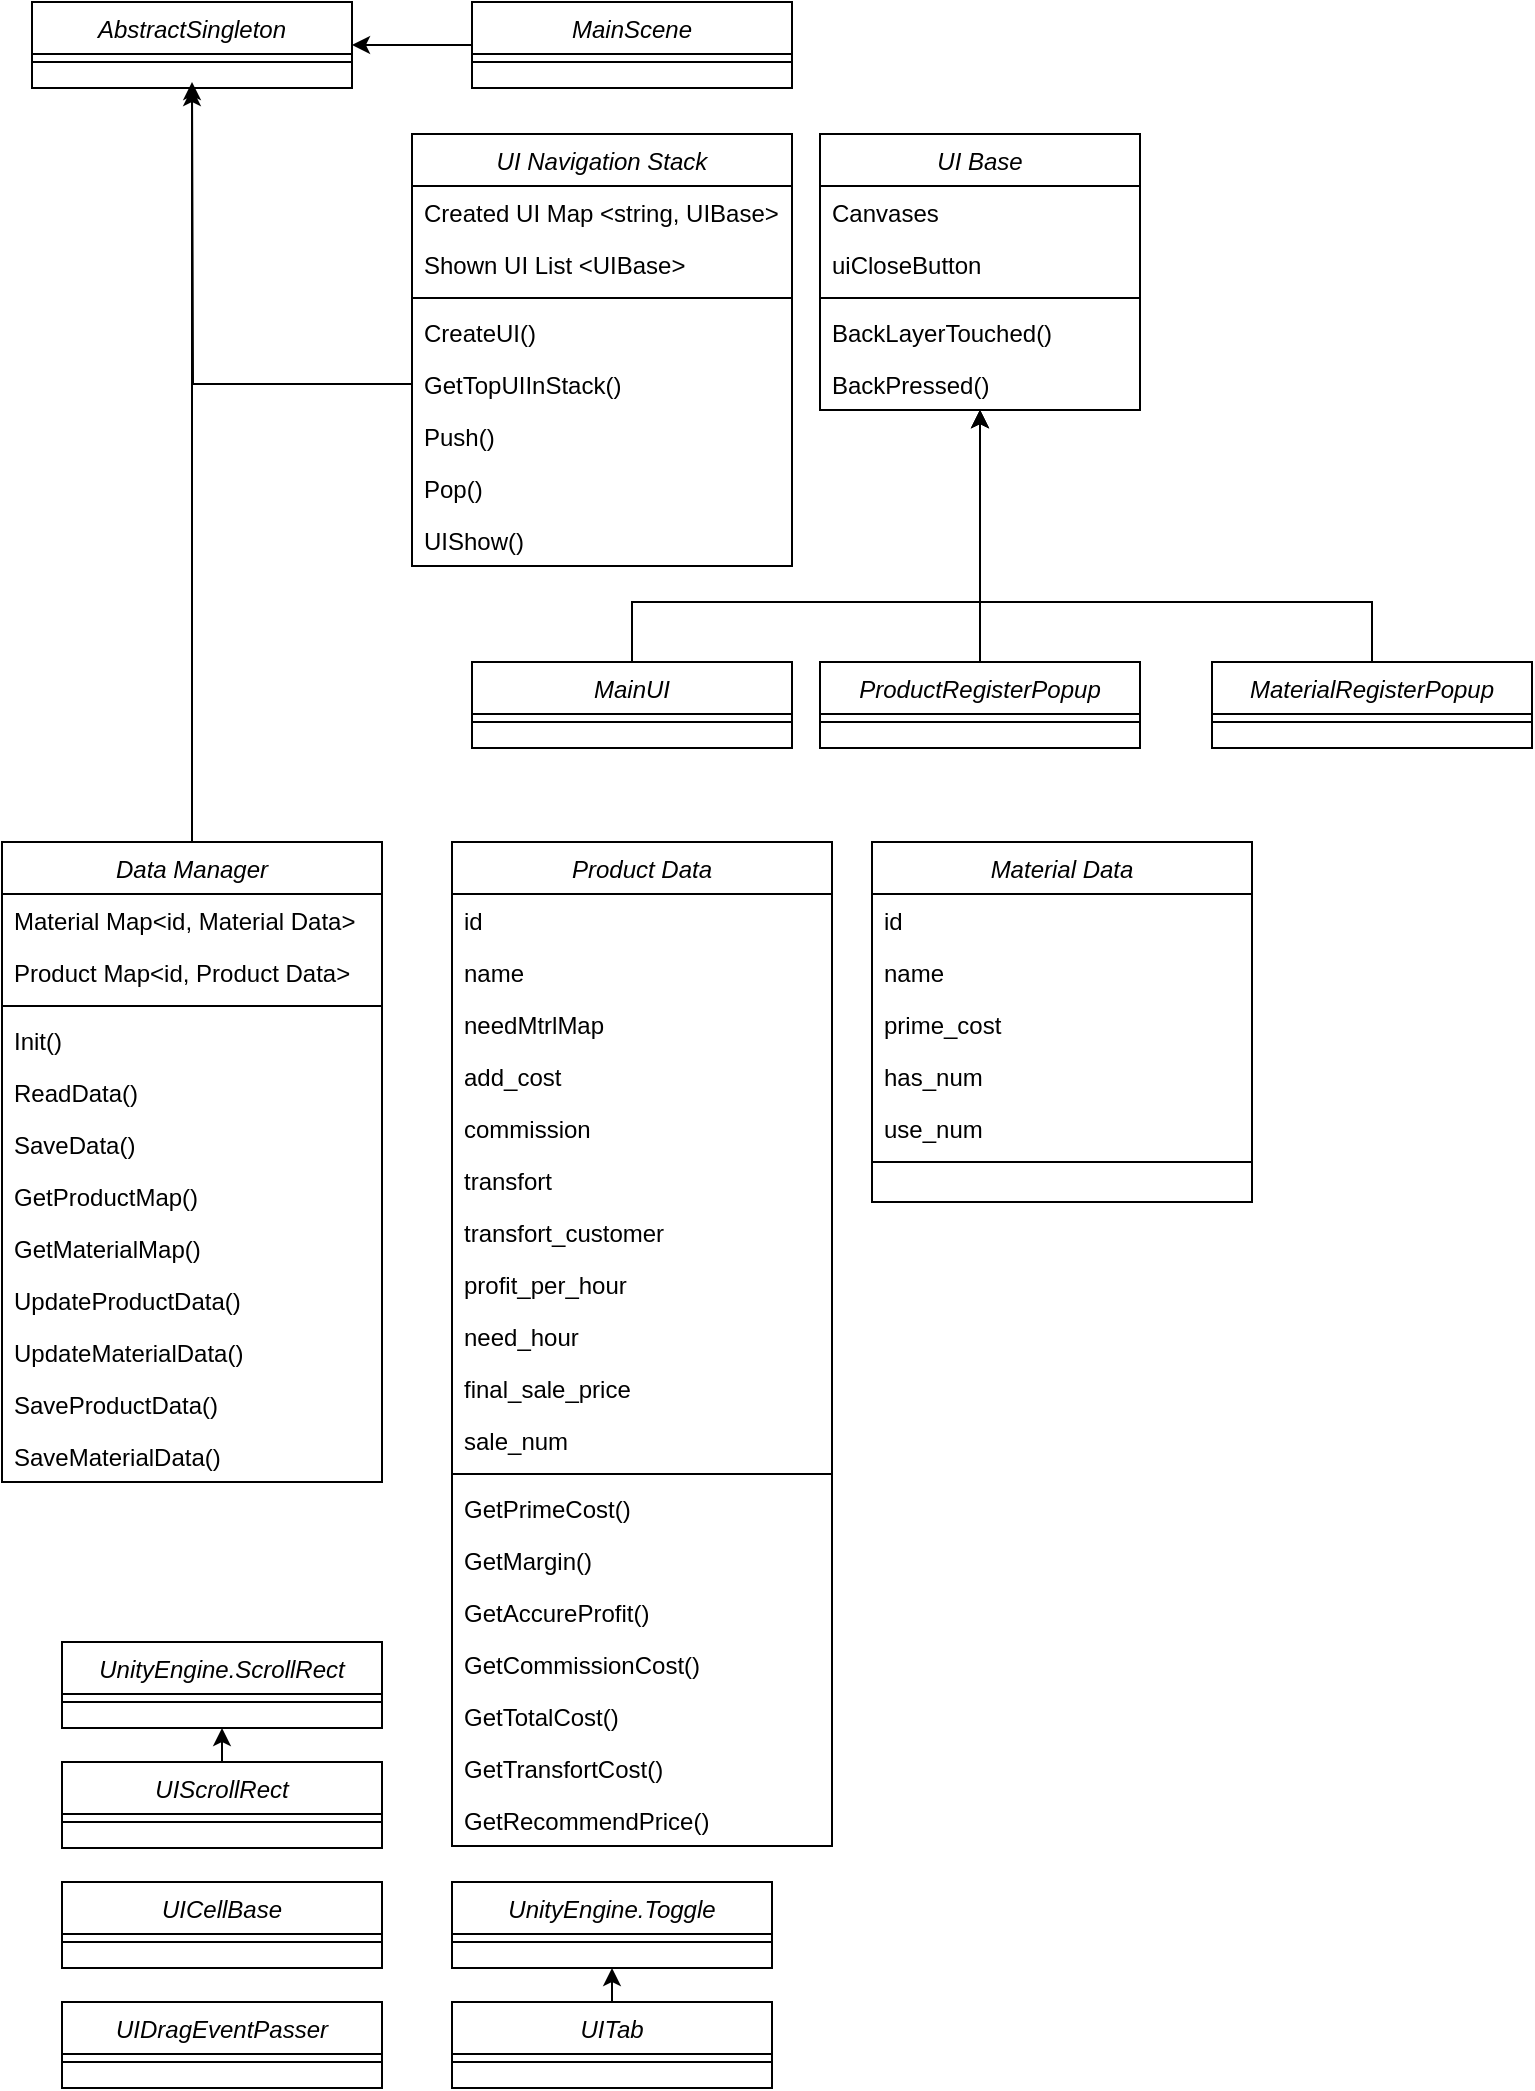 <mxfile version="13.9.2" type="device"><diagram id="C5RBs43oDa-KdzZeNtuy" name="Page-1"><mxGraphModel dx="2889" dy="1065" grid="1" gridSize="10" guides="1" tooltips="1" connect="1" arrows="1" fold="1" page="1" pageScale="1" pageWidth="827" pageHeight="1169" math="0" shadow="0"><root><mxCell id="WIyWlLk6GJQsqaUBKTNV-0"/><mxCell id="WIyWlLk6GJQsqaUBKTNV-1" parent="WIyWlLk6GJQsqaUBKTNV-0"/><mxCell id="NeeRvgZz9x9uVV_H_K7T-0" value="UI Navigation Stack" style="swimlane;fontStyle=2;align=center;verticalAlign=top;childLayout=stackLayout;horizontal=1;startSize=26;horizontalStack=0;resizeParent=1;resizeLast=0;collapsible=1;marginBottom=0;rounded=0;shadow=0;strokeWidth=1;" vertex="1" parent="WIyWlLk6GJQsqaUBKTNV-1"><mxGeometry x="-570" y="96" width="190" height="216" as="geometry"><mxRectangle x="230" y="140" width="160" height="26" as="alternateBounds"/></mxGeometry></mxCell><mxCell id="NeeRvgZz9x9uVV_H_K7T-1" value="Created UI Map &lt;string, UIBase&gt;" style="text;align=left;verticalAlign=top;spacingLeft=4;spacingRight=4;overflow=hidden;rotatable=0;points=[[0,0.5],[1,0.5]];portConstraint=eastwest;" vertex="1" parent="NeeRvgZz9x9uVV_H_K7T-0"><mxGeometry y="26" width="190" height="26" as="geometry"/></mxCell><mxCell id="NeeRvgZz9x9uVV_H_K7T-2" value="Shown UI List &lt;UIBase&gt;" style="text;align=left;verticalAlign=top;spacingLeft=4;spacingRight=4;overflow=hidden;rotatable=0;points=[[0,0.5],[1,0.5]];portConstraint=eastwest;rounded=0;shadow=0;html=0;" vertex="1" parent="NeeRvgZz9x9uVV_H_K7T-0"><mxGeometry y="52" width="190" height="26" as="geometry"/></mxCell><mxCell id="NeeRvgZz9x9uVV_H_K7T-4" value="" style="line;html=1;strokeWidth=1;align=left;verticalAlign=middle;spacingTop=-1;spacingLeft=3;spacingRight=3;rotatable=0;labelPosition=right;points=[];portConstraint=eastwest;" vertex="1" parent="NeeRvgZz9x9uVV_H_K7T-0"><mxGeometry y="78" width="190" height="8" as="geometry"/></mxCell><mxCell id="NeeRvgZz9x9uVV_H_K7T-5" value="CreateUI()&#10;" style="text;align=left;verticalAlign=top;spacingLeft=4;spacingRight=4;overflow=hidden;rotatable=0;points=[[0,0.5],[1,0.5]];portConstraint=eastwest;" vertex="1" parent="NeeRvgZz9x9uVV_H_K7T-0"><mxGeometry y="86" width="190" height="26" as="geometry"/></mxCell><mxCell id="NeeRvgZz9x9uVV_H_K7T-6" value="GetTopUIInStack()" style="text;align=left;verticalAlign=top;spacingLeft=4;spacingRight=4;overflow=hidden;rotatable=0;points=[[0,0.5],[1,0.5]];portConstraint=eastwest;" vertex="1" parent="NeeRvgZz9x9uVV_H_K7T-0"><mxGeometry y="112" width="190" height="26" as="geometry"/></mxCell><mxCell id="NeeRvgZz9x9uVV_H_K7T-10" value="Push()" style="text;align=left;verticalAlign=top;spacingLeft=4;spacingRight=4;overflow=hidden;rotatable=0;points=[[0,0.5],[1,0.5]];portConstraint=eastwest;" vertex="1" parent="NeeRvgZz9x9uVV_H_K7T-0"><mxGeometry y="138" width="190" height="26" as="geometry"/></mxCell><mxCell id="NeeRvgZz9x9uVV_H_K7T-9" value="Pop()" style="text;align=left;verticalAlign=top;spacingLeft=4;spacingRight=4;overflow=hidden;rotatable=0;points=[[0,0.5],[1,0.5]];portConstraint=eastwest;" vertex="1" parent="NeeRvgZz9x9uVV_H_K7T-0"><mxGeometry y="164" width="190" height="26" as="geometry"/></mxCell><mxCell id="NeeRvgZz9x9uVV_H_K7T-8" value="UIShow()" style="text;align=left;verticalAlign=top;spacingLeft=4;spacingRight=4;overflow=hidden;rotatable=0;points=[[0,0.5],[1,0.5]];portConstraint=eastwest;" vertex="1" parent="NeeRvgZz9x9uVV_H_K7T-0"><mxGeometry y="190" width="190" height="26" as="geometry"/></mxCell><mxCell id="NeeRvgZz9x9uVV_H_K7T-11" value="UI Base" style="swimlane;fontStyle=2;align=center;verticalAlign=top;childLayout=stackLayout;horizontal=1;startSize=26;horizontalStack=0;resizeParent=1;resizeLast=0;collapsible=1;marginBottom=0;rounded=0;shadow=0;strokeWidth=1;" vertex="1" parent="WIyWlLk6GJQsqaUBKTNV-1"><mxGeometry x="-366" y="96" width="160" height="138" as="geometry"><mxRectangle x="254" y="290" width="160" height="26" as="alternateBounds"/></mxGeometry></mxCell><mxCell id="NeeRvgZz9x9uVV_H_K7T-12" value="Canvases" style="text;align=left;verticalAlign=top;spacingLeft=4;spacingRight=4;overflow=hidden;rotatable=0;points=[[0,0.5],[1,0.5]];portConstraint=eastwest;" vertex="1" parent="NeeRvgZz9x9uVV_H_K7T-11"><mxGeometry y="26" width="160" height="26" as="geometry"/></mxCell><mxCell id="NeeRvgZz9x9uVV_H_K7T-13" value="uiCloseButton" style="text;align=left;verticalAlign=top;spacingLeft=4;spacingRight=4;overflow=hidden;rotatable=0;points=[[0,0.5],[1,0.5]];portConstraint=eastwest;rounded=0;shadow=0;html=0;" vertex="1" parent="NeeRvgZz9x9uVV_H_K7T-11"><mxGeometry y="52" width="160" height="26" as="geometry"/></mxCell><mxCell id="NeeRvgZz9x9uVV_H_K7T-15" value="" style="line;html=1;strokeWidth=1;align=left;verticalAlign=middle;spacingTop=-1;spacingLeft=3;spacingRight=3;rotatable=0;labelPosition=right;points=[];portConstraint=eastwest;" vertex="1" parent="NeeRvgZz9x9uVV_H_K7T-11"><mxGeometry y="78" width="160" height="8" as="geometry"/></mxCell><mxCell id="NeeRvgZz9x9uVV_H_K7T-16" value="BackLayerTouched()" style="text;align=left;verticalAlign=top;spacingLeft=4;spacingRight=4;overflow=hidden;rotatable=0;points=[[0,0.5],[1,0.5]];portConstraint=eastwest;" vertex="1" parent="NeeRvgZz9x9uVV_H_K7T-11"><mxGeometry y="86" width="160" height="26" as="geometry"/></mxCell><mxCell id="NeeRvgZz9x9uVV_H_K7T-20" value="BackPressed()" style="text;align=left;verticalAlign=top;spacingLeft=4;spacingRight=4;overflow=hidden;rotatable=0;points=[[0,0.5],[1,0.5]];portConstraint=eastwest;" vertex="1" parent="NeeRvgZz9x9uVV_H_K7T-11"><mxGeometry y="112" width="160" height="26" as="geometry"/></mxCell><mxCell id="NeeRvgZz9x9uVV_H_K7T-117" style="edgeStyle=orthogonalEdgeStyle;rounded=0;orthogonalLoop=1;jettySize=auto;html=1;exitX=0.5;exitY=0;exitDx=0;exitDy=0;" edge="1" parent="WIyWlLk6GJQsqaUBKTNV-1" source="NeeRvgZz9x9uVV_H_K7T-21" target="NeeRvgZz9x9uVV_H_K7T-11"><mxGeometry relative="1" as="geometry"><Array as="points"><mxPoint x="-460" y="330"/><mxPoint x="-286" y="330"/></Array></mxGeometry></mxCell><mxCell id="NeeRvgZz9x9uVV_H_K7T-21" value="MainUI" style="swimlane;fontStyle=2;align=center;verticalAlign=top;childLayout=stackLayout;horizontal=1;startSize=26;horizontalStack=0;resizeParent=1;resizeLast=0;collapsible=1;marginBottom=0;rounded=0;shadow=0;strokeWidth=1;" vertex="1" parent="WIyWlLk6GJQsqaUBKTNV-1"><mxGeometry x="-540" y="360" width="160" height="43" as="geometry"><mxRectangle x="230" y="140" width="160" height="26" as="alternateBounds"/></mxGeometry></mxCell><mxCell id="NeeRvgZz9x9uVV_H_K7T-25" value="" style="line;html=1;strokeWidth=1;align=left;verticalAlign=middle;spacingTop=-1;spacingLeft=3;spacingRight=3;rotatable=0;labelPosition=right;points=[];portConstraint=eastwest;" vertex="1" parent="NeeRvgZz9x9uVV_H_K7T-21"><mxGeometry y="26" width="160" height="8" as="geometry"/></mxCell><mxCell id="NeeRvgZz9x9uVV_H_K7T-118" style="edgeStyle=orthogonalEdgeStyle;rounded=0;orthogonalLoop=1;jettySize=auto;html=1;exitX=0.5;exitY=0;exitDx=0;exitDy=0;" edge="1" parent="WIyWlLk6GJQsqaUBKTNV-1" source="NeeRvgZz9x9uVV_H_K7T-34" target="NeeRvgZz9x9uVV_H_K7T-11"><mxGeometry relative="1" as="geometry"/></mxCell><mxCell id="NeeRvgZz9x9uVV_H_K7T-34" value="ProductRegisterPopup" style="swimlane;fontStyle=2;align=center;verticalAlign=top;childLayout=stackLayout;horizontal=1;startSize=26;horizontalStack=0;resizeParent=1;resizeLast=0;collapsible=1;marginBottom=0;rounded=0;shadow=0;strokeWidth=1;" vertex="1" parent="WIyWlLk6GJQsqaUBKTNV-1"><mxGeometry x="-366" y="360" width="160" height="43" as="geometry"><mxRectangle x="230" y="140" width="160" height="26" as="alternateBounds"/></mxGeometry></mxCell><mxCell id="NeeRvgZz9x9uVV_H_K7T-35" value="" style="line;html=1;strokeWidth=1;align=left;verticalAlign=middle;spacingTop=-1;spacingLeft=3;spacingRight=3;rotatable=0;labelPosition=right;points=[];portConstraint=eastwest;" vertex="1" parent="NeeRvgZz9x9uVV_H_K7T-34"><mxGeometry y="26" width="160" height="8" as="geometry"/></mxCell><mxCell id="NeeRvgZz9x9uVV_H_K7T-119" style="edgeStyle=orthogonalEdgeStyle;rounded=0;orthogonalLoop=1;jettySize=auto;html=1;exitX=0.5;exitY=0;exitDx=0;exitDy=0;" edge="1" parent="WIyWlLk6GJQsqaUBKTNV-1" source="NeeRvgZz9x9uVV_H_K7T-37" target="NeeRvgZz9x9uVV_H_K7T-11"><mxGeometry relative="1" as="geometry"><Array as="points"><mxPoint x="-90" y="330"/><mxPoint x="-286" y="330"/></Array></mxGeometry></mxCell><mxCell id="NeeRvgZz9x9uVV_H_K7T-37" value="MaterialRegisterPopup" style="swimlane;fontStyle=2;align=center;verticalAlign=top;childLayout=stackLayout;horizontal=1;startSize=26;horizontalStack=0;resizeParent=1;resizeLast=0;collapsible=1;marginBottom=0;rounded=0;shadow=0;strokeWidth=1;" vertex="1" parent="WIyWlLk6GJQsqaUBKTNV-1"><mxGeometry x="-170" y="360" width="160" height="43" as="geometry"><mxRectangle x="230" y="140" width="160" height="26" as="alternateBounds"/></mxGeometry></mxCell><mxCell id="NeeRvgZz9x9uVV_H_K7T-38" value="" style="line;html=1;strokeWidth=1;align=left;verticalAlign=middle;spacingTop=-1;spacingLeft=3;spacingRight=3;rotatable=0;labelPosition=right;points=[];portConstraint=eastwest;" vertex="1" parent="NeeRvgZz9x9uVV_H_K7T-37"><mxGeometry y="26" width="160" height="8" as="geometry"/></mxCell><mxCell id="NeeRvgZz9x9uVV_H_K7T-114" style="edgeStyle=orthogonalEdgeStyle;rounded=0;orthogonalLoop=1;jettySize=auto;html=1;exitX=0.5;exitY=0;exitDx=0;exitDy=0;entryX=0.5;entryY=1;entryDx=0;entryDy=0;" edge="1" parent="WIyWlLk6GJQsqaUBKTNV-1" source="NeeRvgZz9x9uVV_H_K7T-40" target="NeeRvgZz9x9uVV_H_K7T-110"><mxGeometry relative="1" as="geometry"/></mxCell><mxCell id="NeeRvgZz9x9uVV_H_K7T-40" value="Data Manager" style="swimlane;fontStyle=2;align=center;verticalAlign=top;childLayout=stackLayout;horizontal=1;startSize=26;horizontalStack=0;resizeParent=1;resizeLast=0;collapsible=1;marginBottom=0;rounded=0;shadow=0;strokeWidth=1;" vertex="1" parent="WIyWlLk6GJQsqaUBKTNV-1"><mxGeometry x="-775" y="450" width="190" height="320" as="geometry"><mxRectangle x="230" y="140" width="160" height="26" as="alternateBounds"/></mxGeometry></mxCell><mxCell id="NeeRvgZz9x9uVV_H_K7T-41" value="Material Map&lt;id, Material Data&gt;" style="text;align=left;verticalAlign=top;spacingLeft=4;spacingRight=4;overflow=hidden;rotatable=0;points=[[0,0.5],[1,0.5]];portConstraint=eastwest;" vertex="1" parent="NeeRvgZz9x9uVV_H_K7T-40"><mxGeometry y="26" width="190" height="26" as="geometry"/></mxCell><mxCell id="NeeRvgZz9x9uVV_H_K7T-42" value="Product Map&lt;id, Product Data&gt;" style="text;align=left;verticalAlign=top;spacingLeft=4;spacingRight=4;overflow=hidden;rotatable=0;points=[[0,0.5],[1,0.5]];portConstraint=eastwest;rounded=0;shadow=0;html=0;" vertex="1" parent="NeeRvgZz9x9uVV_H_K7T-40"><mxGeometry y="52" width="190" height="26" as="geometry"/></mxCell><mxCell id="NeeRvgZz9x9uVV_H_K7T-43" value="" style="line;html=1;strokeWidth=1;align=left;verticalAlign=middle;spacingTop=-1;spacingLeft=3;spacingRight=3;rotatable=0;labelPosition=right;points=[];portConstraint=eastwest;" vertex="1" parent="NeeRvgZz9x9uVV_H_K7T-40"><mxGeometry y="78" width="190" height="8" as="geometry"/></mxCell><mxCell id="NeeRvgZz9x9uVV_H_K7T-44" value="Init()" style="text;align=left;verticalAlign=top;spacingLeft=4;spacingRight=4;overflow=hidden;rotatable=0;points=[[0,0.5],[1,0.5]];portConstraint=eastwest;" vertex="1" parent="NeeRvgZz9x9uVV_H_K7T-40"><mxGeometry y="86" width="190" height="26" as="geometry"/></mxCell><mxCell id="NeeRvgZz9x9uVV_H_K7T-45" value="ReadData()" style="text;align=left;verticalAlign=top;spacingLeft=4;spacingRight=4;overflow=hidden;rotatable=0;points=[[0,0.5],[1,0.5]];portConstraint=eastwest;" vertex="1" parent="NeeRvgZz9x9uVV_H_K7T-40"><mxGeometry y="112" width="190" height="26" as="geometry"/></mxCell><mxCell id="NeeRvgZz9x9uVV_H_K7T-46" value="SaveData()" style="text;align=left;verticalAlign=top;spacingLeft=4;spacingRight=4;overflow=hidden;rotatable=0;points=[[0,0.5],[1,0.5]];portConstraint=eastwest;" vertex="1" parent="NeeRvgZz9x9uVV_H_K7T-40"><mxGeometry y="138" width="190" height="26" as="geometry"/></mxCell><mxCell id="NeeRvgZz9x9uVV_H_K7T-47" value="GetProductMap()" style="text;align=left;verticalAlign=top;spacingLeft=4;spacingRight=4;overflow=hidden;rotatable=0;points=[[0,0.5],[1,0.5]];portConstraint=eastwest;" vertex="1" parent="NeeRvgZz9x9uVV_H_K7T-40"><mxGeometry y="164" width="190" height="26" as="geometry"/></mxCell><mxCell id="NeeRvgZz9x9uVV_H_K7T-49" value="GetMaterialMap()" style="text;align=left;verticalAlign=top;spacingLeft=4;spacingRight=4;overflow=hidden;rotatable=0;points=[[0,0.5],[1,0.5]];portConstraint=eastwest;" vertex="1" parent="NeeRvgZz9x9uVV_H_K7T-40"><mxGeometry y="190" width="190" height="26" as="geometry"/></mxCell><mxCell id="NeeRvgZz9x9uVV_H_K7T-52" value="UpdateProductData()" style="text;align=left;verticalAlign=top;spacingLeft=4;spacingRight=4;overflow=hidden;rotatable=0;points=[[0,0.5],[1,0.5]];portConstraint=eastwest;" vertex="1" parent="NeeRvgZz9x9uVV_H_K7T-40"><mxGeometry y="216" width="190" height="26" as="geometry"/></mxCell><mxCell id="NeeRvgZz9x9uVV_H_K7T-51" value="UpdateMaterialData()" style="text;align=left;verticalAlign=top;spacingLeft=4;spacingRight=4;overflow=hidden;rotatable=0;points=[[0,0.5],[1,0.5]];portConstraint=eastwest;" vertex="1" parent="NeeRvgZz9x9uVV_H_K7T-40"><mxGeometry y="242" width="190" height="26" as="geometry"/></mxCell><mxCell id="NeeRvgZz9x9uVV_H_K7T-50" value="SaveProductData()" style="text;align=left;verticalAlign=top;spacingLeft=4;spacingRight=4;overflow=hidden;rotatable=0;points=[[0,0.5],[1,0.5]];portConstraint=eastwest;" vertex="1" parent="NeeRvgZz9x9uVV_H_K7T-40"><mxGeometry y="268" width="190" height="26" as="geometry"/></mxCell><mxCell id="NeeRvgZz9x9uVV_H_K7T-48" value="SaveMaterialData()" style="text;align=left;verticalAlign=top;spacingLeft=4;spacingRight=4;overflow=hidden;rotatable=0;points=[[0,0.5],[1,0.5]];portConstraint=eastwest;" vertex="1" parent="NeeRvgZz9x9uVV_H_K7T-40"><mxGeometry y="294" width="190" height="26" as="geometry"/></mxCell><mxCell id="NeeRvgZz9x9uVV_H_K7T-53" value="Product Data" style="swimlane;fontStyle=2;align=center;verticalAlign=top;childLayout=stackLayout;horizontal=1;startSize=26;horizontalStack=0;resizeParent=1;resizeLast=0;collapsible=1;marginBottom=0;rounded=0;shadow=0;strokeWidth=1;" vertex="1" parent="WIyWlLk6GJQsqaUBKTNV-1"><mxGeometry x="-550" y="450" width="190" height="502" as="geometry"><mxRectangle x="230" y="140" width="160" height="26" as="alternateBounds"/></mxGeometry></mxCell><mxCell id="NeeRvgZz9x9uVV_H_K7T-73" value="id" style="text;align=left;verticalAlign=top;spacingLeft=4;spacingRight=4;overflow=hidden;rotatable=0;points=[[0,0.5],[1,0.5]];portConstraint=eastwest;" vertex="1" parent="NeeRvgZz9x9uVV_H_K7T-53"><mxGeometry y="26" width="190" height="26" as="geometry"/></mxCell><mxCell id="NeeRvgZz9x9uVV_H_K7T-54" value="name" style="text;align=left;verticalAlign=top;spacingLeft=4;spacingRight=4;overflow=hidden;rotatable=0;points=[[0,0.5],[1,0.5]];portConstraint=eastwest;" vertex="1" parent="NeeRvgZz9x9uVV_H_K7T-53"><mxGeometry y="52" width="190" height="26" as="geometry"/></mxCell><mxCell id="NeeRvgZz9x9uVV_H_K7T-67" value="needMtrlMap" style="text;align=left;verticalAlign=top;spacingLeft=4;spacingRight=4;overflow=hidden;rotatable=0;points=[[0,0.5],[1,0.5]];portConstraint=eastwest;rounded=0;shadow=0;html=0;" vertex="1" parent="NeeRvgZz9x9uVV_H_K7T-53"><mxGeometry y="78" width="190" height="26" as="geometry"/></mxCell><mxCell id="NeeRvgZz9x9uVV_H_K7T-69" value="add_cost" style="text;align=left;verticalAlign=top;spacingLeft=4;spacingRight=4;overflow=hidden;rotatable=0;points=[[0,0.5],[1,0.5]];portConstraint=eastwest;rounded=0;shadow=0;html=0;" vertex="1" parent="NeeRvgZz9x9uVV_H_K7T-53"><mxGeometry y="104" width="190" height="26" as="geometry"/></mxCell><mxCell id="NeeRvgZz9x9uVV_H_K7T-68" value="commission" style="text;align=left;verticalAlign=top;spacingLeft=4;spacingRight=4;overflow=hidden;rotatable=0;points=[[0,0.5],[1,0.5]];portConstraint=eastwest;rounded=0;shadow=0;html=0;" vertex="1" parent="NeeRvgZz9x9uVV_H_K7T-53"><mxGeometry y="130" width="190" height="26" as="geometry"/></mxCell><mxCell id="NeeRvgZz9x9uVV_H_K7T-66" value="transfort" style="text;align=left;verticalAlign=top;spacingLeft=4;spacingRight=4;overflow=hidden;rotatable=0;points=[[0,0.5],[1,0.5]];portConstraint=eastwest;rounded=0;shadow=0;html=0;" vertex="1" parent="NeeRvgZz9x9uVV_H_K7T-53"><mxGeometry y="156" width="190" height="26" as="geometry"/></mxCell><mxCell id="NeeRvgZz9x9uVV_H_K7T-70" value="transfort_customer" style="text;align=left;verticalAlign=top;spacingLeft=4;spacingRight=4;overflow=hidden;rotatable=0;points=[[0,0.5],[1,0.5]];portConstraint=eastwest;rounded=0;shadow=0;html=0;" vertex="1" parent="NeeRvgZz9x9uVV_H_K7T-53"><mxGeometry y="182" width="190" height="26" as="geometry"/></mxCell><mxCell id="NeeRvgZz9x9uVV_H_K7T-72" value="profit_per_hour" style="text;align=left;verticalAlign=top;spacingLeft=4;spacingRight=4;overflow=hidden;rotatable=0;points=[[0,0.5],[1,0.5]];portConstraint=eastwest;rounded=0;shadow=0;html=0;" vertex="1" parent="NeeRvgZz9x9uVV_H_K7T-53"><mxGeometry y="208" width="190" height="26" as="geometry"/></mxCell><mxCell id="NeeRvgZz9x9uVV_H_K7T-71" value="need_hour" style="text;align=left;verticalAlign=top;spacingLeft=4;spacingRight=4;overflow=hidden;rotatable=0;points=[[0,0.5],[1,0.5]];portConstraint=eastwest;rounded=0;shadow=0;html=0;" vertex="1" parent="NeeRvgZz9x9uVV_H_K7T-53"><mxGeometry y="234" width="190" height="26" as="geometry"/></mxCell><mxCell id="NeeRvgZz9x9uVV_H_K7T-93" value="final_sale_price" style="text;align=left;verticalAlign=top;spacingLeft=4;spacingRight=4;overflow=hidden;rotatable=0;points=[[0,0.5],[1,0.5]];portConstraint=eastwest;rounded=0;shadow=0;html=0;" vertex="1" parent="NeeRvgZz9x9uVV_H_K7T-53"><mxGeometry y="260" width="190" height="26" as="geometry"/></mxCell><mxCell id="NeeRvgZz9x9uVV_H_K7T-55" value="sale_num" style="text;align=left;verticalAlign=top;spacingLeft=4;spacingRight=4;overflow=hidden;rotatable=0;points=[[0,0.5],[1,0.5]];portConstraint=eastwest;rounded=0;shadow=0;html=0;" vertex="1" parent="NeeRvgZz9x9uVV_H_K7T-53"><mxGeometry y="286" width="190" height="26" as="geometry"/></mxCell><mxCell id="NeeRvgZz9x9uVV_H_K7T-56" value="" style="line;html=1;strokeWidth=1;align=left;verticalAlign=middle;spacingTop=-1;spacingLeft=3;spacingRight=3;rotatable=0;labelPosition=right;points=[];portConstraint=eastwest;" vertex="1" parent="NeeRvgZz9x9uVV_H_K7T-53"><mxGeometry y="312" width="190" height="8" as="geometry"/></mxCell><mxCell id="NeeRvgZz9x9uVV_H_K7T-57" value="GetPrimeCost()" style="text;align=left;verticalAlign=top;spacingLeft=4;spacingRight=4;overflow=hidden;rotatable=0;points=[[0,0.5],[1,0.5]];portConstraint=eastwest;" vertex="1" parent="NeeRvgZz9x9uVV_H_K7T-53"><mxGeometry y="320" width="190" height="26" as="geometry"/></mxCell><mxCell id="NeeRvgZz9x9uVV_H_K7T-58" value="GetMargin()" style="text;align=left;verticalAlign=top;spacingLeft=4;spacingRight=4;overflow=hidden;rotatable=0;points=[[0,0.5],[1,0.5]];portConstraint=eastwest;" vertex="1" parent="NeeRvgZz9x9uVV_H_K7T-53"><mxGeometry y="346" width="190" height="26" as="geometry"/></mxCell><mxCell id="NeeRvgZz9x9uVV_H_K7T-59" value="GetAccureProfit()" style="text;align=left;verticalAlign=top;spacingLeft=4;spacingRight=4;overflow=hidden;rotatable=0;points=[[0,0.5],[1,0.5]];portConstraint=eastwest;" vertex="1" parent="NeeRvgZz9x9uVV_H_K7T-53"><mxGeometry y="372" width="190" height="26" as="geometry"/></mxCell><mxCell id="NeeRvgZz9x9uVV_H_K7T-60" value="GetCommissionCost()" style="text;align=left;verticalAlign=top;spacingLeft=4;spacingRight=4;overflow=hidden;rotatable=0;points=[[0,0.5],[1,0.5]];portConstraint=eastwest;" vertex="1" parent="NeeRvgZz9x9uVV_H_K7T-53"><mxGeometry y="398" width="190" height="26" as="geometry"/></mxCell><mxCell id="NeeRvgZz9x9uVV_H_K7T-61" value="GetTotalCost()" style="text;align=left;verticalAlign=top;spacingLeft=4;spacingRight=4;overflow=hidden;rotatable=0;points=[[0,0.5],[1,0.5]];portConstraint=eastwest;" vertex="1" parent="NeeRvgZz9x9uVV_H_K7T-53"><mxGeometry y="424" width="190" height="26" as="geometry"/></mxCell><mxCell id="NeeRvgZz9x9uVV_H_K7T-62" value="GetTransfortCost()" style="text;align=left;verticalAlign=top;spacingLeft=4;spacingRight=4;overflow=hidden;rotatable=0;points=[[0,0.5],[1,0.5]];portConstraint=eastwest;" vertex="1" parent="NeeRvgZz9x9uVV_H_K7T-53"><mxGeometry y="450" width="190" height="26" as="geometry"/></mxCell><mxCell id="NeeRvgZz9x9uVV_H_K7T-63" value="GetRecommendPrice()" style="text;align=left;verticalAlign=top;spacingLeft=4;spacingRight=4;overflow=hidden;rotatable=0;points=[[0,0.5],[1,0.5]];portConstraint=eastwest;" vertex="1" parent="NeeRvgZz9x9uVV_H_K7T-53"><mxGeometry y="476" width="190" height="26" as="geometry"/></mxCell><mxCell id="NeeRvgZz9x9uVV_H_K7T-74" value="Material Data" style="swimlane;fontStyle=2;align=center;verticalAlign=top;childLayout=stackLayout;horizontal=1;startSize=26;horizontalStack=0;resizeParent=1;resizeLast=0;collapsible=1;marginBottom=0;rounded=0;shadow=0;strokeWidth=1;" vertex="1" parent="WIyWlLk6GJQsqaUBKTNV-1"><mxGeometry x="-340" y="450" width="190" height="180" as="geometry"><mxRectangle x="230" y="140" width="160" height="26" as="alternateBounds"/></mxGeometry></mxCell><mxCell id="NeeRvgZz9x9uVV_H_K7T-75" value="id" style="text;align=left;verticalAlign=top;spacingLeft=4;spacingRight=4;overflow=hidden;rotatable=0;points=[[0,0.5],[1,0.5]];portConstraint=eastwest;" vertex="1" parent="NeeRvgZz9x9uVV_H_K7T-74"><mxGeometry y="26" width="190" height="26" as="geometry"/></mxCell><mxCell id="NeeRvgZz9x9uVV_H_K7T-76" value="name" style="text;align=left;verticalAlign=top;spacingLeft=4;spacingRight=4;overflow=hidden;rotatable=0;points=[[0,0.5],[1,0.5]];portConstraint=eastwest;" vertex="1" parent="NeeRvgZz9x9uVV_H_K7T-74"><mxGeometry y="52" width="190" height="26" as="geometry"/></mxCell><mxCell id="NeeRvgZz9x9uVV_H_K7T-77" value="prime_cost" style="text;align=left;verticalAlign=top;spacingLeft=4;spacingRight=4;overflow=hidden;rotatable=0;points=[[0,0.5],[1,0.5]];portConstraint=eastwest;rounded=0;shadow=0;html=0;" vertex="1" parent="NeeRvgZz9x9uVV_H_K7T-74"><mxGeometry y="78" width="190" height="26" as="geometry"/></mxCell><mxCell id="NeeRvgZz9x9uVV_H_K7T-78" value="has_num" style="text;align=left;verticalAlign=top;spacingLeft=4;spacingRight=4;overflow=hidden;rotatable=0;points=[[0,0.5],[1,0.5]];portConstraint=eastwest;rounded=0;shadow=0;html=0;" vertex="1" parent="NeeRvgZz9x9uVV_H_K7T-74"><mxGeometry y="104" width="190" height="26" as="geometry"/></mxCell><mxCell id="NeeRvgZz9x9uVV_H_K7T-79" value="use_num" style="text;align=left;verticalAlign=top;spacingLeft=4;spacingRight=4;overflow=hidden;rotatable=0;points=[[0,0.5],[1,0.5]];portConstraint=eastwest;rounded=0;shadow=0;html=0;" vertex="1" parent="NeeRvgZz9x9uVV_H_K7T-74"><mxGeometry y="130" width="190" height="26" as="geometry"/></mxCell><mxCell id="NeeRvgZz9x9uVV_H_K7T-85" value="" style="line;html=1;strokeWidth=1;align=left;verticalAlign=middle;spacingTop=-1;spacingLeft=3;spacingRight=3;rotatable=0;labelPosition=right;points=[];portConstraint=eastwest;" vertex="1" parent="NeeRvgZz9x9uVV_H_K7T-74"><mxGeometry y="156" width="190" height="8" as="geometry"/></mxCell><mxCell id="NeeRvgZz9x9uVV_H_K7T-95" value="UnityEngine.ScrollRect" style="swimlane;fontStyle=2;align=center;verticalAlign=top;childLayout=stackLayout;horizontal=1;startSize=26;horizontalStack=0;resizeParent=1;resizeLast=0;collapsible=1;marginBottom=0;rounded=0;shadow=0;strokeWidth=1;" vertex="1" parent="WIyWlLk6GJQsqaUBKTNV-1"><mxGeometry x="-745" y="850" width="160" height="43" as="geometry"><mxRectangle x="230" y="140" width="160" height="26" as="alternateBounds"/></mxGeometry></mxCell><mxCell id="NeeRvgZz9x9uVV_H_K7T-96" value="" style="line;html=1;strokeWidth=1;align=left;verticalAlign=middle;spacingTop=-1;spacingLeft=3;spacingRight=3;rotatable=0;labelPosition=right;points=[];portConstraint=eastwest;" vertex="1" parent="NeeRvgZz9x9uVV_H_K7T-95"><mxGeometry y="26" width="160" height="8" as="geometry"/></mxCell><mxCell id="NeeRvgZz9x9uVV_H_K7T-100" style="edgeStyle=orthogonalEdgeStyle;rounded=0;orthogonalLoop=1;jettySize=auto;html=1;exitX=0.5;exitY=0;exitDx=0;exitDy=0;entryX=0.5;entryY=1;entryDx=0;entryDy=0;" edge="1" parent="WIyWlLk6GJQsqaUBKTNV-1" source="NeeRvgZz9x9uVV_H_K7T-97" target="NeeRvgZz9x9uVV_H_K7T-95"><mxGeometry relative="1" as="geometry"/></mxCell><mxCell id="NeeRvgZz9x9uVV_H_K7T-97" value="UIScrollRect" style="swimlane;fontStyle=2;align=center;verticalAlign=top;childLayout=stackLayout;horizontal=1;startSize=26;horizontalStack=0;resizeParent=1;resizeLast=0;collapsible=1;marginBottom=0;rounded=0;shadow=0;strokeWidth=1;" vertex="1" parent="WIyWlLk6GJQsqaUBKTNV-1"><mxGeometry x="-745" y="910" width="160" height="43" as="geometry"><mxRectangle x="230" y="140" width="160" height="26" as="alternateBounds"/></mxGeometry></mxCell><mxCell id="NeeRvgZz9x9uVV_H_K7T-98" value="" style="line;html=1;strokeWidth=1;align=left;verticalAlign=middle;spacingTop=-1;spacingLeft=3;spacingRight=3;rotatable=0;labelPosition=right;points=[];portConstraint=eastwest;" vertex="1" parent="NeeRvgZz9x9uVV_H_K7T-97"><mxGeometry y="26" width="160" height="8" as="geometry"/></mxCell><mxCell id="NeeRvgZz9x9uVV_H_K7T-101" value="UnityEngine.Toggle" style="swimlane;fontStyle=2;align=center;verticalAlign=top;childLayout=stackLayout;horizontal=1;startSize=26;horizontalStack=0;resizeParent=1;resizeLast=0;collapsible=1;marginBottom=0;rounded=0;shadow=0;strokeWidth=1;" vertex="1" parent="WIyWlLk6GJQsqaUBKTNV-1"><mxGeometry x="-550" y="970" width="160" height="43" as="geometry"><mxRectangle x="230" y="140" width="160" height="26" as="alternateBounds"/></mxGeometry></mxCell><mxCell id="NeeRvgZz9x9uVV_H_K7T-102" value="" style="line;html=1;strokeWidth=1;align=left;verticalAlign=middle;spacingTop=-1;spacingLeft=3;spacingRight=3;rotatable=0;labelPosition=right;points=[];portConstraint=eastwest;" vertex="1" parent="NeeRvgZz9x9uVV_H_K7T-101"><mxGeometry y="26" width="160" height="8" as="geometry"/></mxCell><mxCell id="NeeRvgZz9x9uVV_H_K7T-103" style="edgeStyle=orthogonalEdgeStyle;rounded=0;orthogonalLoop=1;jettySize=auto;html=1;exitX=0.5;exitY=0;exitDx=0;exitDy=0;entryX=0.5;entryY=1;entryDx=0;entryDy=0;" edge="1" parent="WIyWlLk6GJQsqaUBKTNV-1" source="NeeRvgZz9x9uVV_H_K7T-104" target="NeeRvgZz9x9uVV_H_K7T-101"><mxGeometry relative="1" as="geometry"/></mxCell><mxCell id="NeeRvgZz9x9uVV_H_K7T-104" value="UITab" style="swimlane;fontStyle=2;align=center;verticalAlign=top;childLayout=stackLayout;horizontal=1;startSize=26;horizontalStack=0;resizeParent=1;resizeLast=0;collapsible=1;marginBottom=0;rounded=0;shadow=0;strokeWidth=1;" vertex="1" parent="WIyWlLk6GJQsqaUBKTNV-1"><mxGeometry x="-550" y="1030" width="160" height="43" as="geometry"><mxRectangle x="230" y="140" width="160" height="26" as="alternateBounds"/></mxGeometry></mxCell><mxCell id="NeeRvgZz9x9uVV_H_K7T-105" value="" style="line;html=1;strokeWidth=1;align=left;verticalAlign=middle;spacingTop=-1;spacingLeft=3;spacingRight=3;rotatable=0;labelPosition=right;points=[];portConstraint=eastwest;" vertex="1" parent="NeeRvgZz9x9uVV_H_K7T-104"><mxGeometry y="26" width="160" height="8" as="geometry"/></mxCell><mxCell id="NeeRvgZz9x9uVV_H_K7T-106" value="UICellBase" style="swimlane;fontStyle=2;align=center;verticalAlign=top;childLayout=stackLayout;horizontal=1;startSize=26;horizontalStack=0;resizeParent=1;resizeLast=0;collapsible=1;marginBottom=0;rounded=0;shadow=0;strokeWidth=1;" vertex="1" parent="WIyWlLk6GJQsqaUBKTNV-1"><mxGeometry x="-745" y="970" width="160" height="43" as="geometry"><mxRectangle x="230" y="140" width="160" height="26" as="alternateBounds"/></mxGeometry></mxCell><mxCell id="NeeRvgZz9x9uVV_H_K7T-107" value="" style="line;html=1;strokeWidth=1;align=left;verticalAlign=middle;spacingTop=-1;spacingLeft=3;spacingRight=3;rotatable=0;labelPosition=right;points=[];portConstraint=eastwest;" vertex="1" parent="NeeRvgZz9x9uVV_H_K7T-106"><mxGeometry y="26" width="160" height="8" as="geometry"/></mxCell><mxCell id="NeeRvgZz9x9uVV_H_K7T-108" value="UIDragEventPasser" style="swimlane;fontStyle=2;align=center;verticalAlign=top;childLayout=stackLayout;horizontal=1;startSize=26;horizontalStack=0;resizeParent=1;resizeLast=0;collapsible=1;marginBottom=0;rounded=0;shadow=0;strokeWidth=1;" vertex="1" parent="WIyWlLk6GJQsqaUBKTNV-1"><mxGeometry x="-745" y="1030" width="160" height="43" as="geometry"><mxRectangle x="230" y="140" width="160" height="26" as="alternateBounds"/></mxGeometry></mxCell><mxCell id="NeeRvgZz9x9uVV_H_K7T-109" value="" style="line;html=1;strokeWidth=1;align=left;verticalAlign=middle;spacingTop=-1;spacingLeft=3;spacingRight=3;rotatable=0;labelPosition=right;points=[];portConstraint=eastwest;" vertex="1" parent="NeeRvgZz9x9uVV_H_K7T-108"><mxGeometry y="26" width="160" height="8" as="geometry"/></mxCell><mxCell id="NeeRvgZz9x9uVV_H_K7T-110" value="AbstractSingleton&#10;" style="swimlane;fontStyle=2;align=center;verticalAlign=top;childLayout=stackLayout;horizontal=1;startSize=26;horizontalStack=0;resizeParent=1;resizeLast=0;collapsible=1;marginBottom=0;rounded=0;shadow=0;strokeWidth=1;" vertex="1" parent="WIyWlLk6GJQsqaUBKTNV-1"><mxGeometry x="-760" y="30" width="160" height="43" as="geometry"><mxRectangle x="230" y="140" width="160" height="26" as="alternateBounds"/></mxGeometry></mxCell><mxCell id="NeeRvgZz9x9uVV_H_K7T-111" value="" style="line;html=1;strokeWidth=1;align=left;verticalAlign=middle;spacingTop=-1;spacingLeft=3;spacingRight=3;rotatable=0;labelPosition=right;points=[];portConstraint=eastwest;" vertex="1" parent="NeeRvgZz9x9uVV_H_K7T-110"><mxGeometry y="26" width="160" height="8" as="geometry"/></mxCell><mxCell id="NeeRvgZz9x9uVV_H_K7T-116" style="edgeStyle=orthogonalEdgeStyle;rounded=0;orthogonalLoop=1;jettySize=auto;html=1;exitX=0;exitY=0.5;exitDx=0;exitDy=0;entryX=1;entryY=0.5;entryDx=0;entryDy=0;" edge="1" parent="WIyWlLk6GJQsqaUBKTNV-1" source="NeeRvgZz9x9uVV_H_K7T-112" target="NeeRvgZz9x9uVV_H_K7T-110"><mxGeometry relative="1" as="geometry"/></mxCell><mxCell id="NeeRvgZz9x9uVV_H_K7T-112" value="MainScene" style="swimlane;fontStyle=2;align=center;verticalAlign=top;childLayout=stackLayout;horizontal=1;startSize=26;horizontalStack=0;resizeParent=1;resizeLast=0;collapsible=1;marginBottom=0;rounded=0;shadow=0;strokeWidth=1;" vertex="1" parent="WIyWlLk6GJQsqaUBKTNV-1"><mxGeometry x="-540" y="30" width="160" height="43" as="geometry"><mxRectangle x="230" y="140" width="160" height="26" as="alternateBounds"/></mxGeometry></mxCell><mxCell id="NeeRvgZz9x9uVV_H_K7T-113" value="" style="line;html=1;strokeWidth=1;align=left;verticalAlign=middle;spacingTop=-1;spacingLeft=3;spacingRight=3;rotatable=0;labelPosition=right;points=[];portConstraint=eastwest;" vertex="1" parent="NeeRvgZz9x9uVV_H_K7T-112"><mxGeometry y="26" width="160" height="8" as="geometry"/></mxCell><mxCell id="NeeRvgZz9x9uVV_H_K7T-115" style="edgeStyle=orthogonalEdgeStyle;rounded=0;orthogonalLoop=1;jettySize=auto;html=1;exitX=0;exitY=0.5;exitDx=0;exitDy=0;" edge="1" parent="WIyWlLk6GJQsqaUBKTNV-1" source="NeeRvgZz9x9uVV_H_K7T-6"><mxGeometry relative="1" as="geometry"><mxPoint x="-680" y="70" as="targetPoint"/></mxGeometry></mxCell></root></mxGraphModel></diagram></mxfile>